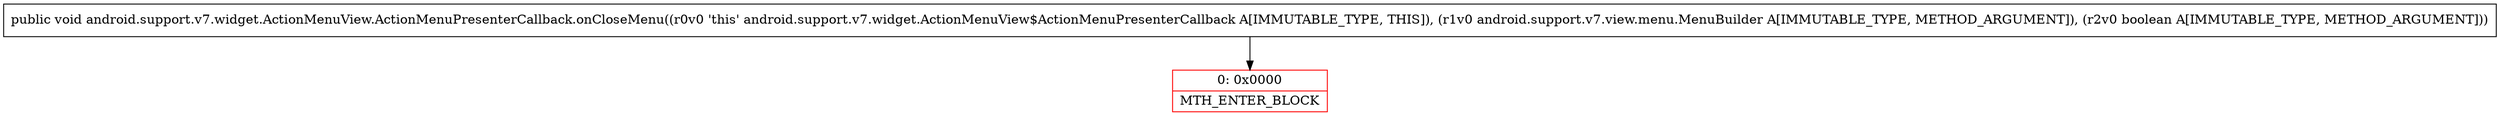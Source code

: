 digraph "CFG forandroid.support.v7.widget.ActionMenuView.ActionMenuPresenterCallback.onCloseMenu(Landroid\/support\/v7\/view\/menu\/MenuBuilder;Z)V" {
subgraph cluster_Region_2057020217 {
label = "R(0)";
node [shape=record,color=blue];
}
Node_0 [shape=record,color=red,label="{0\:\ 0x0000|MTH_ENTER_BLOCK\l}"];
MethodNode[shape=record,label="{public void android.support.v7.widget.ActionMenuView.ActionMenuPresenterCallback.onCloseMenu((r0v0 'this' android.support.v7.widget.ActionMenuView$ActionMenuPresenterCallback A[IMMUTABLE_TYPE, THIS]), (r1v0 android.support.v7.view.menu.MenuBuilder A[IMMUTABLE_TYPE, METHOD_ARGUMENT]), (r2v0 boolean A[IMMUTABLE_TYPE, METHOD_ARGUMENT])) }"];
MethodNode -> Node_0;
}

